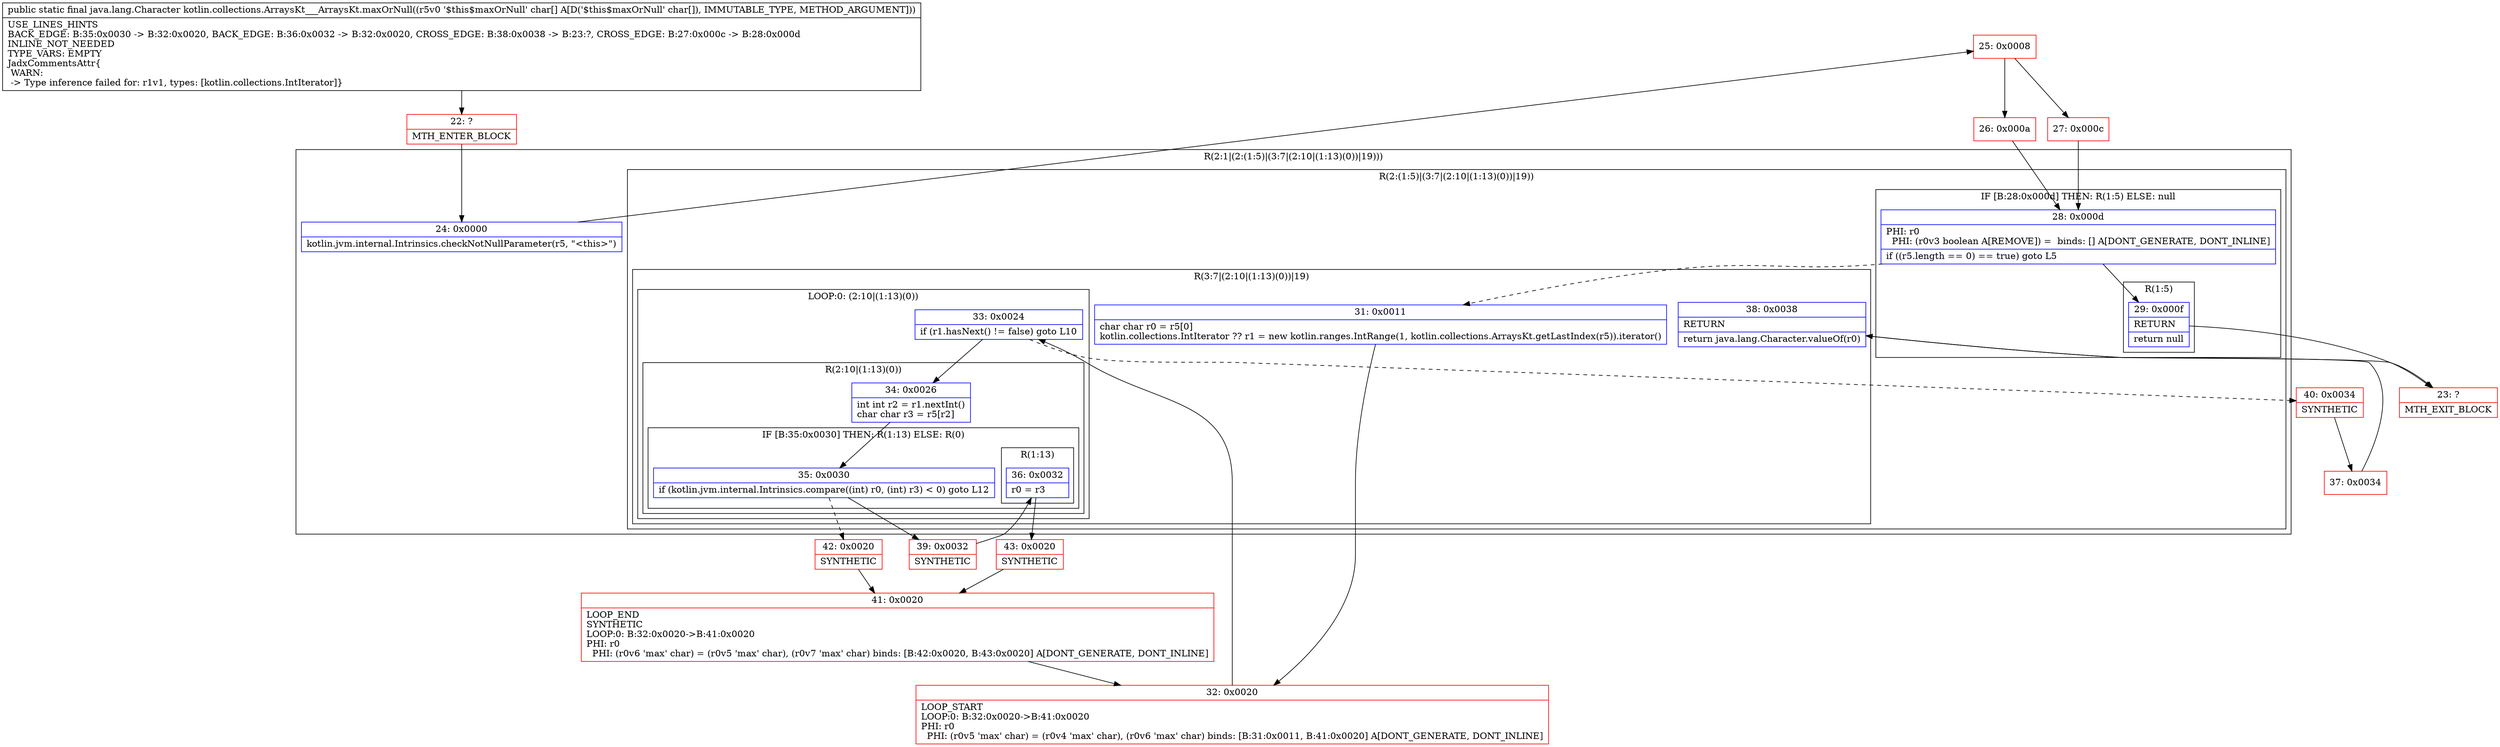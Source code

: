 digraph "CFG forkotlin.collections.ArraysKt___ArraysKt.maxOrNull([C)Ljava\/lang\/Character;" {
subgraph cluster_Region_1981804901 {
label = "R(2:1|(2:(1:5)|(3:7|(2:10|(1:13)(0))|19)))";
node [shape=record,color=blue];
Node_24 [shape=record,label="{24\:\ 0x0000|kotlin.jvm.internal.Intrinsics.checkNotNullParameter(r5, \"\<this\>\")\l}"];
subgraph cluster_Region_556456645 {
label = "R(2:(1:5)|(3:7|(2:10|(1:13)(0))|19))";
node [shape=record,color=blue];
subgraph cluster_IfRegion_788388162 {
label = "IF [B:28:0x000d] THEN: R(1:5) ELSE: null";
node [shape=record,color=blue];
Node_28 [shape=record,label="{28\:\ 0x000d|PHI: r0 \l  PHI: (r0v3 boolean A[REMOVE]) =  binds: [] A[DONT_GENERATE, DONT_INLINE]\l|if ((r5.length == 0) == true) goto L5\l}"];
subgraph cluster_Region_1727563464 {
label = "R(1:5)";
node [shape=record,color=blue];
Node_29 [shape=record,label="{29\:\ 0x000f|RETURN\l|return null\l}"];
}
}
subgraph cluster_Region_1412758723 {
label = "R(3:7|(2:10|(1:13)(0))|19)";
node [shape=record,color=blue];
Node_31 [shape=record,label="{31\:\ 0x0011|char char r0 = r5[0]\lkotlin.collections.IntIterator ?? r1 = new kotlin.ranges.IntRange(1, kotlin.collections.ArraysKt.getLastIndex(r5)).iterator()\l}"];
subgraph cluster_LoopRegion_742756528 {
label = "LOOP:0: (2:10|(1:13)(0))";
node [shape=record,color=blue];
Node_33 [shape=record,label="{33\:\ 0x0024|if (r1.hasNext() != false) goto L10\l}"];
subgraph cluster_Region_1600430879 {
label = "R(2:10|(1:13)(0))";
node [shape=record,color=blue];
Node_34 [shape=record,label="{34\:\ 0x0026|int int r2 = r1.nextInt()\lchar char r3 = r5[r2]\l}"];
subgraph cluster_IfRegion_43778331 {
label = "IF [B:35:0x0030] THEN: R(1:13) ELSE: R(0)";
node [shape=record,color=blue];
Node_35 [shape=record,label="{35\:\ 0x0030|if (kotlin.jvm.internal.Intrinsics.compare((int) r0, (int) r3) \< 0) goto L12\l}"];
subgraph cluster_Region_709354983 {
label = "R(1:13)";
node [shape=record,color=blue];
Node_36 [shape=record,label="{36\:\ 0x0032|r0 = r3\l}"];
}
subgraph cluster_Region_1877333931 {
label = "R(0)";
node [shape=record,color=blue];
}
}
}
}
Node_38 [shape=record,label="{38\:\ 0x0038|RETURN\l|return java.lang.Character.valueOf(r0)\l}"];
}
}
}
Node_22 [shape=record,color=red,label="{22\:\ ?|MTH_ENTER_BLOCK\l}"];
Node_25 [shape=record,color=red,label="{25\:\ 0x0008}"];
Node_26 [shape=record,color=red,label="{26\:\ 0x000a}"];
Node_23 [shape=record,color=red,label="{23\:\ ?|MTH_EXIT_BLOCK\l}"];
Node_32 [shape=record,color=red,label="{32\:\ 0x0020|LOOP_START\lLOOP:0: B:32:0x0020\-\>B:41:0x0020\lPHI: r0 \l  PHI: (r0v5 'max' char) = (r0v4 'max' char), (r0v6 'max' char) binds: [B:31:0x0011, B:41:0x0020] A[DONT_GENERATE, DONT_INLINE]\l}"];
Node_39 [shape=record,color=red,label="{39\:\ 0x0032|SYNTHETIC\l}"];
Node_43 [shape=record,color=red,label="{43\:\ 0x0020|SYNTHETIC\l}"];
Node_41 [shape=record,color=red,label="{41\:\ 0x0020|LOOP_END\lSYNTHETIC\lLOOP:0: B:32:0x0020\-\>B:41:0x0020\lPHI: r0 \l  PHI: (r0v6 'max' char) = (r0v5 'max' char), (r0v7 'max' char) binds: [B:42:0x0020, B:43:0x0020] A[DONT_GENERATE, DONT_INLINE]\l}"];
Node_42 [shape=record,color=red,label="{42\:\ 0x0020|SYNTHETIC\l}"];
Node_40 [shape=record,color=red,label="{40\:\ 0x0034|SYNTHETIC\l}"];
Node_37 [shape=record,color=red,label="{37\:\ 0x0034}"];
Node_27 [shape=record,color=red,label="{27\:\ 0x000c}"];
MethodNode[shape=record,label="{public static final java.lang.Character kotlin.collections.ArraysKt___ArraysKt.maxOrNull((r5v0 '$this$maxOrNull' char[] A[D('$this$maxOrNull' char[]), IMMUTABLE_TYPE, METHOD_ARGUMENT]))  | USE_LINES_HINTS\lBACK_EDGE: B:35:0x0030 \-\> B:32:0x0020, BACK_EDGE: B:36:0x0032 \-\> B:32:0x0020, CROSS_EDGE: B:38:0x0038 \-\> B:23:?, CROSS_EDGE: B:27:0x000c \-\> B:28:0x000d\lINLINE_NOT_NEEDED\lTYPE_VARS: EMPTY\lJadxCommentsAttr\{\l WARN: \l \-\> Type inference failed for: r1v1, types: [kotlin.collections.IntIterator]\}\l}"];
MethodNode -> Node_22;Node_24 -> Node_25;
Node_28 -> Node_29;
Node_28 -> Node_31[style=dashed];
Node_29 -> Node_23;
Node_31 -> Node_32;
Node_33 -> Node_34;
Node_33 -> Node_40[style=dashed];
Node_34 -> Node_35;
Node_35 -> Node_39;
Node_35 -> Node_42[style=dashed];
Node_36 -> Node_43;
Node_38 -> Node_23;
Node_22 -> Node_24;
Node_25 -> Node_26;
Node_25 -> Node_27;
Node_26 -> Node_28;
Node_32 -> Node_33;
Node_39 -> Node_36;
Node_43 -> Node_41;
Node_41 -> Node_32;
Node_42 -> Node_41;
Node_40 -> Node_37;
Node_37 -> Node_38;
Node_27 -> Node_28;
}

